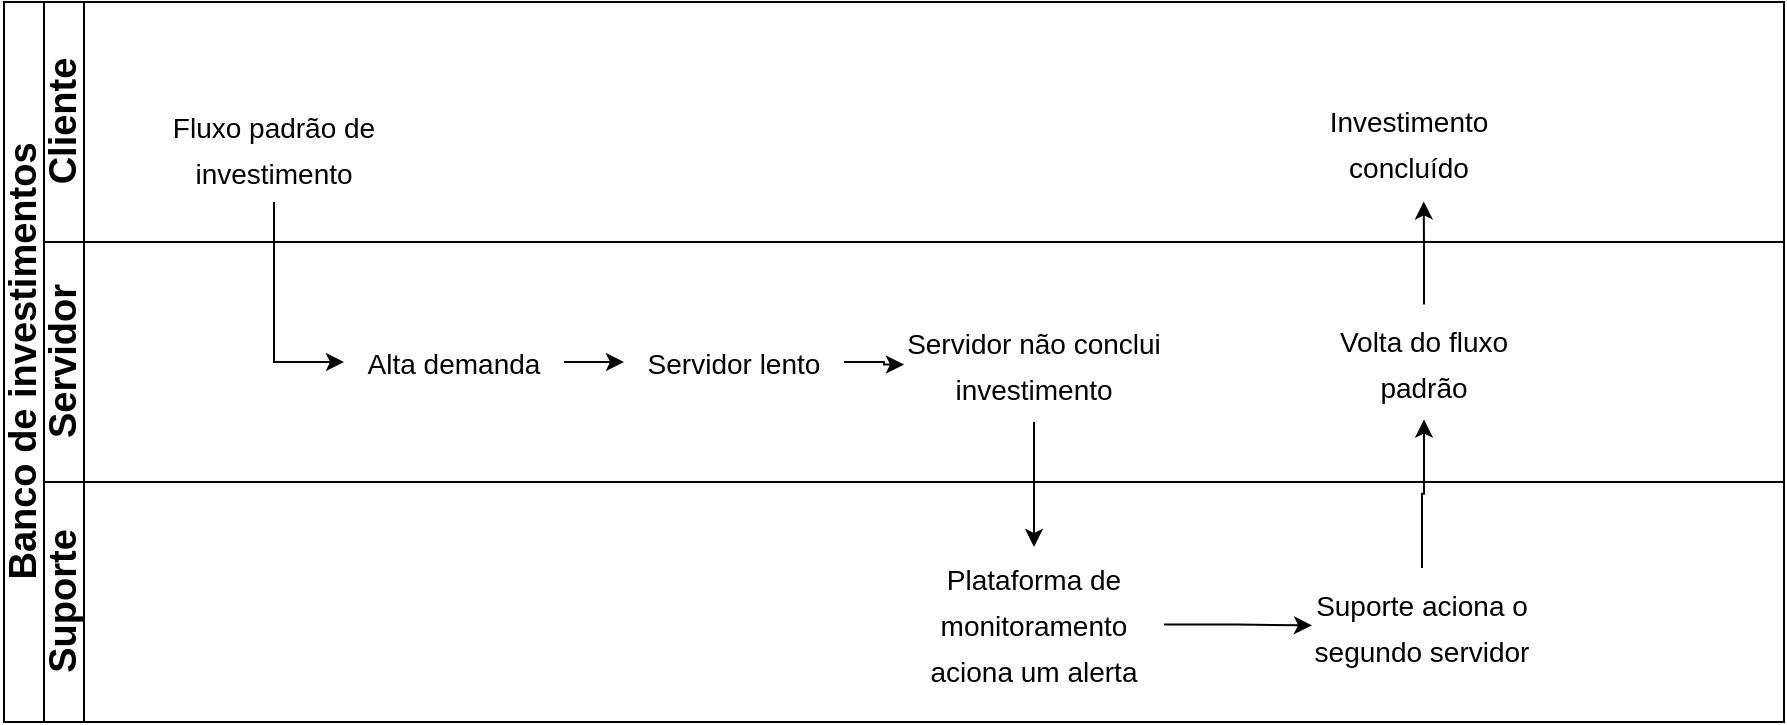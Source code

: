 <mxfile version="20.8.16" type="device"><diagram name="Página-1" id="R9eMxJ8p9nXw5Rbv3lxr"><mxGraphModel dx="1080" dy="645" grid="1" gridSize="10" guides="1" tooltips="1" connect="1" arrows="1" fold="1" page="1" pageScale="1" pageWidth="827" pageHeight="1169" math="0" shadow="0"><root><mxCell id="0"/><mxCell id="1" parent="0"/><mxCell id="01mcgsAc-XG9NZurtB54-5" value="Banco de investimentos" style="swimlane;childLayout=stackLayout;resizeParent=1;resizeParentMax=0;horizontal=0;startSize=20;horizontalStack=0;html=1;fontSize=19;" vertex="1" parent="1"><mxGeometry x="100" y="280" width="890" height="360" as="geometry"/></mxCell><mxCell id="01mcgsAc-XG9NZurtB54-6" value="Cliente" style="swimlane;startSize=20;horizontal=0;html=1;fontSize=19;" vertex="1" parent="01mcgsAc-XG9NZurtB54-5"><mxGeometry x="20" width="870" height="120" as="geometry"/></mxCell><mxCell id="01mcgsAc-XG9NZurtB54-10" value="&lt;font style=&quot;font-size: 14px;&quot;&gt;Fluxo padrão de investimento&lt;/font&gt;" style="text;html=1;strokeColor=none;fillColor=none;align=center;verticalAlign=middle;whiteSpace=wrap;rounded=0;fontSize=19;" vertex="1" parent="01mcgsAc-XG9NZurtB54-6"><mxGeometry x="60" y="45" width="110" height="55" as="geometry"/></mxCell><mxCell id="01mcgsAc-XG9NZurtB54-29" value="&lt;font style=&quot;font-size: 14px;&quot;&gt;Investimento concluído&lt;/font&gt;" style="text;html=1;strokeColor=none;fillColor=none;align=center;verticalAlign=middle;whiteSpace=wrap;rounded=0;fontSize=19;" vertex="1" parent="01mcgsAc-XG9NZurtB54-6"><mxGeometry x="620" y="40" width="125" height="60" as="geometry"/></mxCell><mxCell id="01mcgsAc-XG9NZurtB54-7" value="Servidor" style="swimlane;startSize=20;horizontal=0;html=1;fontSize=19;" vertex="1" parent="01mcgsAc-XG9NZurtB54-5"><mxGeometry x="20" y="120" width="870" height="120" as="geometry"/></mxCell><mxCell id="01mcgsAc-XG9NZurtB54-21" style="edgeStyle=orthogonalEdgeStyle;rounded=0;orthogonalLoop=1;jettySize=auto;html=1;entryX=0;entryY=0.5;entryDx=0;entryDy=0;fontSize=14;" edge="1" parent="01mcgsAc-XG9NZurtB54-7" source="01mcgsAc-XG9NZurtB54-17" target="01mcgsAc-XG9NZurtB54-20"><mxGeometry relative="1" as="geometry"/></mxCell><mxCell id="01mcgsAc-XG9NZurtB54-17" value="&lt;font style=&quot;font-size: 14px;&quot;&gt;Alta demanda&lt;/font&gt;" style="text;html=1;strokeColor=none;fillColor=none;align=center;verticalAlign=middle;whiteSpace=wrap;rounded=0;fontSize=19;" vertex="1" parent="01mcgsAc-XG9NZurtB54-7"><mxGeometry x="150" y="32.5" width="110" height="55" as="geometry"/></mxCell><mxCell id="01mcgsAc-XG9NZurtB54-23" style="edgeStyle=orthogonalEdgeStyle;rounded=0;orthogonalLoop=1;jettySize=auto;html=1;entryX=0;entryY=0.5;entryDx=0;entryDy=0;fontSize=14;" edge="1" parent="01mcgsAc-XG9NZurtB54-7" source="01mcgsAc-XG9NZurtB54-20" target="01mcgsAc-XG9NZurtB54-22"><mxGeometry relative="1" as="geometry"/></mxCell><mxCell id="01mcgsAc-XG9NZurtB54-20" value="&lt;font style=&quot;font-size: 14px;&quot;&gt;Servidor lento&lt;/font&gt;" style="text;html=1;strokeColor=none;fillColor=none;align=center;verticalAlign=middle;whiteSpace=wrap;rounded=0;fontSize=19;" vertex="1" parent="01mcgsAc-XG9NZurtB54-7"><mxGeometry x="290" y="32.5" width="110" height="55" as="geometry"/></mxCell><mxCell id="01mcgsAc-XG9NZurtB54-22" value="&lt;font style=&quot;font-size: 14px;&quot;&gt;Servidor não conclui investimento&lt;/font&gt;" style="text;html=1;strokeColor=none;fillColor=none;align=center;verticalAlign=middle;whiteSpace=wrap;rounded=0;fontSize=19;" vertex="1" parent="01mcgsAc-XG9NZurtB54-7"><mxGeometry x="430" y="32.5" width="130" height="57.5" as="geometry"/></mxCell><mxCell id="01mcgsAc-XG9NZurtB54-27" value="&lt;font style=&quot;font-size: 14px;&quot;&gt;Volta do fluxo padrão&lt;/font&gt;" style="text;html=1;strokeColor=none;fillColor=none;align=center;verticalAlign=middle;whiteSpace=wrap;rounded=0;fontSize=19;" vertex="1" parent="01mcgsAc-XG9NZurtB54-7"><mxGeometry x="630" y="31.25" width="120" height="57.5" as="geometry"/></mxCell><mxCell id="01mcgsAc-XG9NZurtB54-8" value="Suporte" style="swimlane;startSize=20;horizontal=0;html=1;fontSize=19;" vertex="1" parent="01mcgsAc-XG9NZurtB54-5"><mxGeometry x="20" y="240" width="870" height="120" as="geometry"/></mxCell><mxCell id="01mcgsAc-XG9NZurtB54-38" style="edgeStyle=orthogonalEdgeStyle;rounded=0;orthogonalLoop=1;jettySize=auto;html=1;entryX=0;entryY=0.5;entryDx=0;entryDy=0;fontSize=14;" edge="1" parent="01mcgsAc-XG9NZurtB54-8" source="01mcgsAc-XG9NZurtB54-24" target="01mcgsAc-XG9NZurtB54-35"><mxGeometry relative="1" as="geometry"/></mxCell><mxCell id="01mcgsAc-XG9NZurtB54-24" value="&lt;font style=&quot;font-size: 14px;&quot;&gt;Plataforma de monitoramento aciona um alerta&lt;br&gt;&lt;/font&gt;" style="text;html=1;strokeColor=none;fillColor=none;align=center;verticalAlign=middle;whiteSpace=wrap;rounded=0;fontSize=19;" vertex="1" parent="01mcgsAc-XG9NZurtB54-8"><mxGeometry x="430" y="32.5" width="130" height="77.5" as="geometry"/></mxCell><mxCell id="01mcgsAc-XG9NZurtB54-35" value="&lt;font style=&quot;font-size: 14px;&quot;&gt;Suporte aciona o segundo servidor&lt;br&gt;&lt;/font&gt;" style="text;html=1;strokeColor=none;fillColor=none;align=center;verticalAlign=middle;whiteSpace=wrap;rounded=0;fontSize=19;" vertex="1" parent="01mcgsAc-XG9NZurtB54-8"><mxGeometry x="634" y="43" width="110" height="57.5" as="geometry"/></mxCell><mxCell id="01mcgsAc-XG9NZurtB54-19" style="edgeStyle=orthogonalEdgeStyle;rounded=0;orthogonalLoop=1;jettySize=auto;html=1;entryX=0;entryY=0.5;entryDx=0;entryDy=0;fontSize=14;" edge="1" parent="01mcgsAc-XG9NZurtB54-5" source="01mcgsAc-XG9NZurtB54-10" target="01mcgsAc-XG9NZurtB54-17"><mxGeometry relative="1" as="geometry"/></mxCell><mxCell id="01mcgsAc-XG9NZurtB54-26" style="edgeStyle=orthogonalEdgeStyle;rounded=0;orthogonalLoop=1;jettySize=auto;html=1;entryX=0.5;entryY=0;entryDx=0;entryDy=0;fontSize=14;" edge="1" parent="01mcgsAc-XG9NZurtB54-5" source="01mcgsAc-XG9NZurtB54-22" target="01mcgsAc-XG9NZurtB54-24"><mxGeometry relative="1" as="geometry"/></mxCell><mxCell id="01mcgsAc-XG9NZurtB54-34" style="edgeStyle=orthogonalEdgeStyle;rounded=0;orthogonalLoop=1;jettySize=auto;html=1;entryX=0.559;entryY=0.995;entryDx=0;entryDy=0;entryPerimeter=0;fontSize=14;" edge="1" parent="01mcgsAc-XG9NZurtB54-5" source="01mcgsAc-XG9NZurtB54-27" target="01mcgsAc-XG9NZurtB54-29"><mxGeometry relative="1" as="geometry"/></mxCell><mxCell id="01mcgsAc-XG9NZurtB54-37" style="edgeStyle=orthogonalEdgeStyle;rounded=0;orthogonalLoop=1;jettySize=auto;html=1;entryX=0.5;entryY=1;entryDx=0;entryDy=0;fontSize=14;" edge="1" parent="01mcgsAc-XG9NZurtB54-5" source="01mcgsAc-XG9NZurtB54-35" target="01mcgsAc-XG9NZurtB54-27"><mxGeometry relative="1" as="geometry"/></mxCell></root></mxGraphModel></diagram></mxfile>